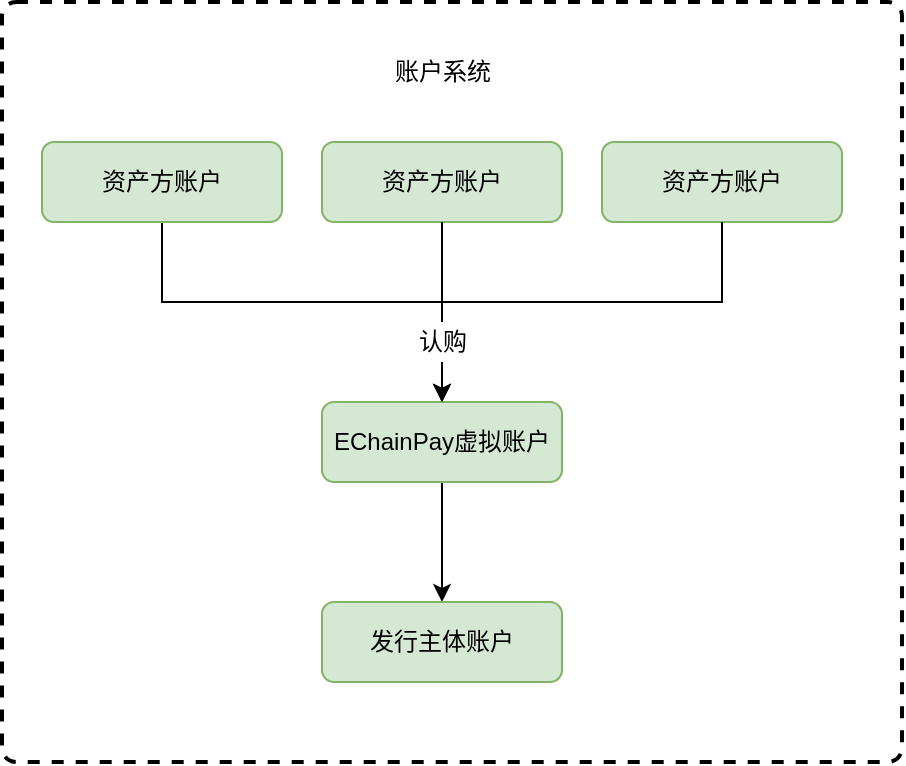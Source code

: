 <mxfile version="12.9.9" type="device"><diagram id="C5RBs43oDa-KdzZeNtuy" name="Page-1"><mxGraphModel dx="1086" dy="683" grid="1" gridSize="10" guides="1" tooltips="1" connect="1" arrows="1" fold="1" page="1" pageScale="1" pageWidth="827" pageHeight="1169" math="0" shadow="0"><root><mxCell id="WIyWlLk6GJQsqaUBKTNV-0"/><mxCell id="WIyWlLk6GJQsqaUBKTNV-1" parent="WIyWlLk6GJQsqaUBKTNV-0"/><mxCell id="9oVsVHX2ro9utQW6qT5e-0" value="" style="rounded=1;whiteSpace=wrap;html=1;absoluteArcSize=1;arcSize=14;strokeWidth=2;dashed=1;" vertex="1" parent="WIyWlLk6GJQsqaUBKTNV-1"><mxGeometry x="20" y="560" width="450" height="380" as="geometry"/></mxCell><mxCell id="9oVsVHX2ro9utQW6qT5e-11" value="账户系统" style="text;html=1;align=center;verticalAlign=middle;resizable=0;points=[];autosize=1;" vertex="1" parent="WIyWlLk6GJQsqaUBKTNV-1"><mxGeometry x="210" y="585" width="60" height="20" as="geometry"/></mxCell><mxCell id="9oVsVHX2ro9utQW6qT5e-19" value="" style="edgeStyle=orthogonalEdgeStyle;rounded=0;orthogonalLoop=1;jettySize=auto;html=1;exitX=0.5;exitY=1;exitDx=0;exitDy=0;" edge="1" parent="WIyWlLk6GJQsqaUBKTNV-1" source="9oVsVHX2ro9utQW6qT5e-20" target="9oVsVHX2ro9utQW6qT5e-22"><mxGeometry relative="1" as="geometry"><Array as="points"><mxPoint x="100" y="710"/><mxPoint x="240" y="710"/></Array></mxGeometry></mxCell><mxCell id="9oVsVHX2ro9utQW6qT5e-20" value="资产方账户" style="rounded=1;whiteSpace=wrap;html=1;fontSize=12;glass=0;strokeWidth=1;shadow=0;fillColor=#d5e8d4;strokeColor=#82b366;" vertex="1" parent="WIyWlLk6GJQsqaUBKTNV-1"><mxGeometry x="40" y="630" width="120" height="40" as="geometry"/></mxCell><mxCell id="9oVsVHX2ro9utQW6qT5e-21" value="" style="edgeStyle=orthogonalEdgeStyle;rounded=0;orthogonalLoop=1;jettySize=auto;html=1;" edge="1" parent="WIyWlLk6GJQsqaUBKTNV-1" source="9oVsVHX2ro9utQW6qT5e-22" target="9oVsVHX2ro9utQW6qT5e-23"><mxGeometry relative="1" as="geometry"/></mxCell><mxCell id="9oVsVHX2ro9utQW6qT5e-22" value="EChainPay虚拟账户" style="rounded=1;whiteSpace=wrap;html=1;fontSize=12;glass=0;strokeWidth=1;shadow=0;fillColor=#d5e8d4;strokeColor=#82b366;" vertex="1" parent="WIyWlLk6GJQsqaUBKTNV-1"><mxGeometry x="180" y="760" width="120" height="40" as="geometry"/></mxCell><mxCell id="9oVsVHX2ro9utQW6qT5e-23" value="发行主体账户" style="rounded=1;whiteSpace=wrap;html=1;fontSize=12;glass=0;strokeWidth=1;shadow=0;fillColor=#d5e8d4;strokeColor=#82b366;" vertex="1" parent="WIyWlLk6GJQsqaUBKTNV-1"><mxGeometry x="180" y="860" width="120" height="40" as="geometry"/></mxCell><mxCell id="9oVsVHX2ro9utQW6qT5e-24" value="资产方账户" style="rounded=1;whiteSpace=wrap;html=1;fontSize=12;glass=0;strokeWidth=1;shadow=0;fillColor=#d5e8d4;strokeColor=#82b366;" vertex="1" parent="WIyWlLk6GJQsqaUBKTNV-1"><mxGeometry x="180" y="630" width="120" height="40" as="geometry"/></mxCell><mxCell id="9oVsVHX2ro9utQW6qT5e-25" value="" style="edgeStyle=orthogonalEdgeStyle;rounded=0;orthogonalLoop=1;jettySize=auto;html=1;exitX=0.5;exitY=1;exitDx=0;exitDy=0;entryX=0.5;entryY=0;entryDx=0;entryDy=0;" edge="1" parent="WIyWlLk6GJQsqaUBKTNV-1" source="9oVsVHX2ro9utQW6qT5e-24" target="9oVsVHX2ro9utQW6qT5e-22"><mxGeometry relative="1" as="geometry"><mxPoint x="150" y="670" as="sourcePoint"/><mxPoint x="250" y="750" as="targetPoint"/></mxGeometry></mxCell><mxCell id="9oVsVHX2ro9utQW6qT5e-26" value="资产方账户" style="rounded=1;whiteSpace=wrap;html=1;fontSize=12;glass=0;strokeWidth=1;shadow=0;fillColor=#d5e8d4;strokeColor=#82b366;" vertex="1" parent="WIyWlLk6GJQsqaUBKTNV-1"><mxGeometry x="320" y="630" width="120" height="40" as="geometry"/></mxCell><mxCell id="9oVsVHX2ro9utQW6qT5e-27" value="" style="edgeStyle=orthogonalEdgeStyle;rounded=0;orthogonalLoop=1;jettySize=auto;html=1;exitX=0.5;exitY=1;exitDx=0;exitDy=0;entryX=0.5;entryY=0;entryDx=0;entryDy=0;" edge="1" parent="WIyWlLk6GJQsqaUBKTNV-1" source="9oVsVHX2ro9utQW6qT5e-26" target="9oVsVHX2ro9utQW6qT5e-22"><mxGeometry relative="1" as="geometry"><mxPoint x="250" y="680" as="sourcePoint"/><mxPoint x="250" y="750" as="targetPoint"/><Array as="points"><mxPoint x="380" y="710"/><mxPoint x="240" y="710"/></Array></mxGeometry></mxCell><mxCell id="9oVsVHX2ro9utQW6qT5e-28" value="认购" style="text;html=1;align=center;verticalAlign=middle;resizable=0;points=[];autosize=1;fillColor=#ffffff;" vertex="1" parent="WIyWlLk6GJQsqaUBKTNV-1"><mxGeometry x="220" y="720" width="40" height="20" as="geometry"/></mxCell></root></mxGraphModel></diagram></mxfile>